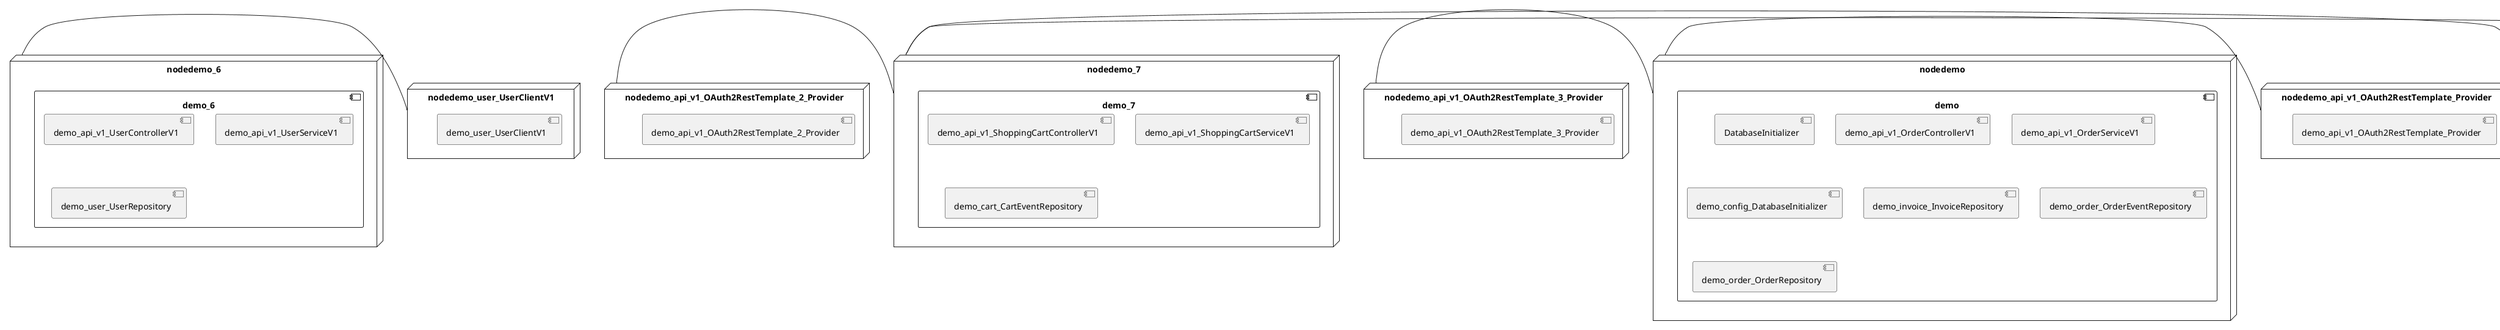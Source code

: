 @startuml
skinparam fixCircleLabelOverlapping true
skinparam componentStyle uml2
node nodedemo {
component demo {
[DatabaseInitializer] [[kbastani-spring-cloud-event-sourcing-example.system#_1pYhmiNKEe-6z727175cbA]]
[demo_api_v1_OrderControllerV1] [[kbastani-spring-cloud-event-sourcing-example.system#_1pYhmiNKEe-6z727175cbA]]
[demo_api_v1_OrderServiceV1] [[kbastani-spring-cloud-event-sourcing-example.system#_1pYhmiNKEe-6z727175cbA]]
[demo_config_DatabaseInitializer] [[kbastani-spring-cloud-event-sourcing-example.system#_1pYhmiNKEe-6z727175cbA]]
[demo_invoice_InvoiceRepository] [[kbastani-spring-cloud-event-sourcing-example.system#_1pYhmiNKEe-6z727175cbA]]
[demo_order_OrderEventRepository] [[kbastani-spring-cloud-event-sourcing-example.system#_1pYhmiNKEe-6z727175cbA]]
[demo_order_OrderRepository] [[kbastani-spring-cloud-event-sourcing-example.system#_1pYhmiNKEe-6z727175cbA]]
}
}
node nodedemo_2 {
component demo_2 {
[demo_UserController] [[kbastani-spring-cloud-event-sourcing-example.system#_1pYhmiNKEe-6z727175cbA]]
[demo_UserRepository] [[kbastani-spring-cloud-event-sourcing-example.system#_1pYhmiNKEe-6z727175cbA]]
[demo_UserService] [[kbastani-spring-cloud-event-sourcing-example.system#_1pYhmiNKEe-6z727175cbA]]
[demo_login_UserController] [[kbastani-spring-cloud-event-sourcing-example.system#_1pYhmiNKEe-6z727175cbA]]
}
}
node nodedemo_3 {
component demo_3 {
}
}
node nodedemo_4 {
component demo_4 {
[demo_account_AccountRepository] [[kbastani-spring-cloud-event-sourcing-example.system#_1pYhmiNKEe-6z727175cbA]]
[demo_api_v1_AccountControllerV1] [[kbastani-spring-cloud-event-sourcing-example.system#_1pYhmiNKEe-6z727175cbA]]
[demo_api_v1_AccountServiceV1] [[kbastani-spring-cloud-event-sourcing-example.system#_1pYhmiNKEe-6z727175cbA]]
}
}
node nodedemo_5 {
component demo_5 {
[demo_api_v1_CatalogControllerV1] [[kbastani-spring-cloud-event-sourcing-example.system#_1pYhmiNKEe-6z727175cbA]]
[demo_api_v1_CatalogServiceV1] [[kbastani-spring-cloud-event-sourcing-example.system#_1pYhmiNKEe-6z727175cbA]]
[demo_catalog_CatalogInfoRepository] [[kbastani-spring-cloud-event-sourcing-example.system#_1pYhmiNKEe-6z727175cbA]]
}
}
node nodedemo_6 {
component demo_6 {
[demo_api_v1_UserControllerV1] [[kbastani-spring-cloud-event-sourcing-example.system#_1pYhmiNKEe-6z727175cbA]]
[demo_api_v1_UserServiceV1] [[kbastani-spring-cloud-event-sourcing-example.system#_1pYhmiNKEe-6z727175cbA]]
[demo_user_UserRepository] [[kbastani-spring-cloud-event-sourcing-example.system#_1pYhmiNKEe-6z727175cbA]]
}
}
node nodedemo_7 {
component demo_7 {
[demo_api_v1_ShoppingCartControllerV1] [[kbastani-spring-cloud-event-sourcing-example.system#_1pYhmiNKEe-6z727175cbA]]
[demo_api_v1_ShoppingCartServiceV1] [[kbastani-spring-cloud-event-sourcing-example.system#_1pYhmiNKEe-6z727175cbA]]
[demo_cart_CartEventRepository] [[kbastani-spring-cloud-event-sourcing-example.system#_1pYhmiNKEe-6z727175cbA]]
}
}
node nodedemo_v1 {
component demo_v1 {
[demo_v1_InventoryControllerV1] [[kbastani-spring-cloud-event-sourcing-example.system#_1pYhmiNKEe-6z727175cbA]]
[demo_v1_InventoryServiceV1] [[kbastani-spring-cloud-event-sourcing-example.system#_1pYhmiNKEe-6z727175cbA]]
}
}
node nodedemo_api_v1_OAuth2RestTemplate_2_Provider {
[demo_api_v1_OAuth2RestTemplate_2_Provider] [[kbastani-spring-cloud-event-sourcing-example.system#_1pYhmiNKEe-6z727175cbA]]
}
node nodedemo_api_v1_OAuth2RestTemplate_3_Provider {
[demo_api_v1_OAuth2RestTemplate_3_Provider] [[kbastani-spring-cloud-event-sourcing-example.system#_1pYhmiNKEe-6z727175cbA]]
}
node nodedemo_api_v1_OAuth2RestTemplate_Provider {
[demo_api_v1_OAuth2RestTemplate_Provider] [[kbastani-spring-cloud-event-sourcing-example.system#_1pYhmiNKEe-6z727175cbA]]
}
node nodedemo_api_v1_RestTemplate_2_Provider {
[demo_api_v1_RestTemplate_2_Provider] [[kbastani-spring-cloud-event-sourcing-example.system#_1pYhmiNKEe-6z727175cbA]]
}
node nodedemo_api_v1_RestTemplate_Provider {
[demo_api_v1_RestTemplate_Provider] [[kbastani-spring-cloud-event-sourcing-example.system#_1pYhmiNKEe-6z727175cbA]]
}
node nodedemo_inventory_InventoryRepository_Provider {
[demo_inventory_InventoryRepository_Provider] [[kbastani-spring-cloud-event-sourcing-example.system#_1pYhmiNKEe-6z727175cbA]]
}
node nodedemo_login_AuthenticationManager_Provider {
[demo_login_AuthenticationManager_Provider] [[kbastani-spring-cloud-event-sourcing-example.system#_1pYhmiNKEe-6z727175cbA]]
}
node nodedemo_login_ClientDetailsService_Provider {
[demo_login_ClientDetailsService_Provider] [[kbastani-spring-cloud-event-sourcing-example.system#_1pYhmiNKEe-6z727175cbA]]
}
node nodedemo_login_HttpSessionSecurityContextRepository_Provider {
[demo_login_HttpSessionSecurityContextRepository_Provider] [[kbastani-spring-cloud-event-sourcing-example.system#_1pYhmiNKEe-6z727175cbA]]
}
node nodedemo_login_LoginController {
[demo_login_LoginController] [[kbastani-spring-cloud-event-sourcing-example.system#_1pYhmiNKEe-6z727175cbA]]
}
node nodedemo_product_ProductRepository_Provider {
[demo_product_ProductRepository_Provider] [[kbastani-spring-cloud-event-sourcing-example.system#_1pYhmiNKEe-6z727175cbA]]
}
node nodedemo_user_UserClientV1 {
[demo_user_UserClientV1] [[kbastani-spring-cloud-event-sourcing-example.system#_1pYhmiNKEe-6z727175cbA]]
}
node nodedemo_v1_Session_Provider {
[demo_v1_Session_Provider] [[kbastani-spring-cloud-event-sourcing-example.system#_1pYhmiNKEe-6z727175cbA]]
}
[nodedemo_6] - [nodedemo_user_UserClientV1]
[nodedemo_api_v1_OAuth2RestTemplate_2_Provider] - [nodedemo_7]
[nodedemo_api_v1_OAuth2RestTemplate_3_Provider] - [nodedemo]
[nodedemo_api_v1_OAuth2RestTemplate_Provider] - [nodedemo]
[nodedemo_api_v1_RestTemplate_2_Provider] - [nodedemo_7]
[nodedemo_api_v1_RestTemplate_Provider] - [nodedemo_7]
[nodedemo_inventory_InventoryRepository_Provider] - [nodedemo_v1]
[nodedemo_login_AuthenticationManager_Provider] - [nodedemo_login_LoginController]
[nodedemo_login_ClientDetailsService_Provider] - [nodedemo_login_LoginController]
[nodedemo_login_HttpSessionSecurityContextRepository_Provider] - [nodedemo_login_LoginController]
[nodedemo_product_ProductRepository_Provider] - [nodedemo_v1]
[nodedemo_v1_Session_Provider] - [nodedemo_v1]

@enduml
